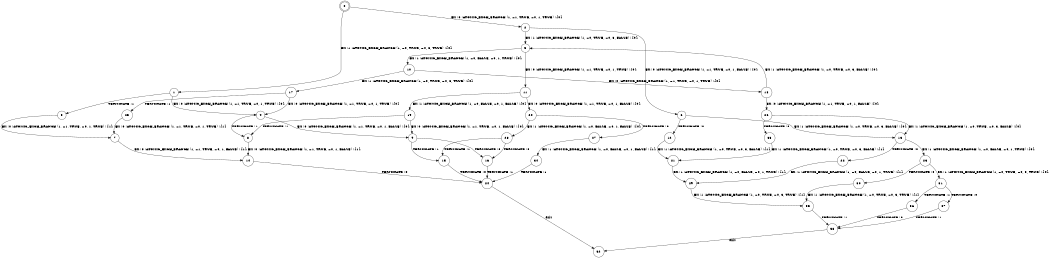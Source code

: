 digraph BCG {
size = "7, 10.5";
center = TRUE;
node [shape = circle];
0 [peripheries = 2];
0 -> 1 [label = "EX !1 !ATOMIC_EXCH_BRANCH (1, +0, TRUE, +0, 3, TRUE) !{0}"];
0 -> 2 [label = "EX !0 !ATOMIC_EXCH_BRANCH (1, +1, TRUE, +0, 1, TRUE) !{0}"];
1 -> 3 [label = "TERMINATE !1"];
1 -> 4 [label = "EX !0 !ATOMIC_EXCH_BRANCH (1, +1, TRUE, +0, 1, TRUE) !{0}"];
2 -> 5 [label = "EX !1 !ATOMIC_EXCH_BRANCH (1, +0, TRUE, +0, 3, FALSE) !{0}"];
2 -> 6 [label = "EX !0 !ATOMIC_EXCH_BRANCH (1, +1, TRUE, +0, 1, FALSE) !{0}"];
3 -> 7 [label = "EX !0 !ATOMIC_EXCH_BRANCH (1, +1, TRUE, +0, 1, TRUE) !{1}"];
4 -> 8 [label = "TERMINATE !1"];
4 -> 9 [label = "EX !0 !ATOMIC_EXCH_BRANCH (1, +1, TRUE, +0, 1, FALSE) !{0}"];
5 -> 10 [label = "EX !1 !ATOMIC_EXCH_BRANCH (1, +0, FALSE, +0, 1, TRUE) !{0}"];
5 -> 11 [label = "EX !0 !ATOMIC_EXCH_BRANCH (1, +1, TRUE, +0, 1, TRUE) !{0}"];
6 -> 12 [label = "TERMINATE !0"];
6 -> 13 [label = "EX !1 !ATOMIC_EXCH_BRANCH (1, +0, TRUE, +0, 3, FALSE) !{0}"];
7 -> 14 [label = "EX !0 !ATOMIC_EXCH_BRANCH (1, +1, TRUE, +0, 1, FALSE) !{1}"];
8 -> 14 [label = "EX !0 !ATOMIC_EXCH_BRANCH (1, +1, TRUE, +0, 1, FALSE) !{1}"];
9 -> 15 [label = "TERMINATE !1"];
9 -> 16 [label = "TERMINATE !0"];
10 -> 17 [label = "EX !1 !ATOMIC_EXCH_BRANCH (1, +0, TRUE, +0, 3, TRUE) !{0}"];
10 -> 18 [label = "EX !0 !ATOMIC_EXCH_BRANCH (1, +1, TRUE, +0, 1, TRUE) !{0}"];
11 -> 19 [label = "EX !1 !ATOMIC_EXCH_BRANCH (1, +0, FALSE, +0, 1, FALSE) !{0}"];
11 -> 20 [label = "EX !0 !ATOMIC_EXCH_BRANCH (1, +1, TRUE, +0, 1, FALSE) !{0}"];
12 -> 21 [label = "EX !1 !ATOMIC_EXCH_BRANCH (1, +0, TRUE, +0, 3, FALSE) !{1}"];
13 -> 22 [label = "TERMINATE !0"];
13 -> 23 [label = "EX !1 !ATOMIC_EXCH_BRANCH (1, +0, FALSE, +0, 1, TRUE) !{0}"];
14 -> 24 [label = "TERMINATE !0"];
15 -> 24 [label = "TERMINATE !0"];
16 -> 24 [label = "TERMINATE !1"];
17 -> 25 [label = "TERMINATE !1"];
17 -> 4 [label = "EX !0 !ATOMIC_EXCH_BRANCH (1, +1, TRUE, +0, 1, TRUE) !{0}"];
18 -> 5 [label = "EX !1 !ATOMIC_EXCH_BRANCH (1, +0, TRUE, +0, 3, FALSE) !{0}"];
18 -> 26 [label = "EX !0 !ATOMIC_EXCH_BRANCH (1, +1, TRUE, +0, 1, FALSE) !{0}"];
19 -> 8 [label = "TERMINATE !1"];
19 -> 9 [label = "EX !0 !ATOMIC_EXCH_BRANCH (1, +1, TRUE, +0, 1, FALSE) !{0}"];
20 -> 27 [label = "TERMINATE !0"];
20 -> 28 [label = "EX !1 !ATOMIC_EXCH_BRANCH (1, +0, FALSE, +0, 1, FALSE) !{0}"];
21 -> 29 [label = "EX !1 !ATOMIC_EXCH_BRANCH (1, +0, FALSE, +0, 1, TRUE) !{1}"];
22 -> 29 [label = "EX !1 !ATOMIC_EXCH_BRANCH (1, +0, FALSE, +0, 1, TRUE) !{1}"];
23 -> 30 [label = "TERMINATE !0"];
23 -> 31 [label = "EX !1 !ATOMIC_EXCH_BRANCH (1, +0, TRUE, +0, 3, TRUE) !{0}"];
24 -> 32 [label = "exit"];
25 -> 7 [label = "EX !0 !ATOMIC_EXCH_BRANCH (1, +1, TRUE, +0, 1, TRUE) !{1}"];
26 -> 33 [label = "TERMINATE !0"];
26 -> 13 [label = "EX !1 !ATOMIC_EXCH_BRANCH (1, +0, TRUE, +0, 3, FALSE) !{0}"];
27 -> 34 [label = "EX !1 !ATOMIC_EXCH_BRANCH (1, +0, FALSE, +0, 1, FALSE) !{1}"];
28 -> 15 [label = "TERMINATE !1"];
28 -> 16 [label = "TERMINATE !0"];
29 -> 35 [label = "EX !1 !ATOMIC_EXCH_BRANCH (1, +0, TRUE, +0, 3, TRUE) !{1}"];
30 -> 35 [label = "EX !1 !ATOMIC_EXCH_BRANCH (1, +0, TRUE, +0, 3, TRUE) !{1}"];
31 -> 36 [label = "TERMINATE !1"];
31 -> 37 [label = "TERMINATE !0"];
33 -> 21 [label = "EX !1 !ATOMIC_EXCH_BRANCH (1, +0, TRUE, +0, 3, FALSE) !{1}"];
34 -> 24 [label = "TERMINATE !1"];
35 -> 38 [label = "TERMINATE !1"];
36 -> 38 [label = "TERMINATE !0"];
37 -> 38 [label = "TERMINATE !1"];
38 -> 32 [label = "exit"];
}
